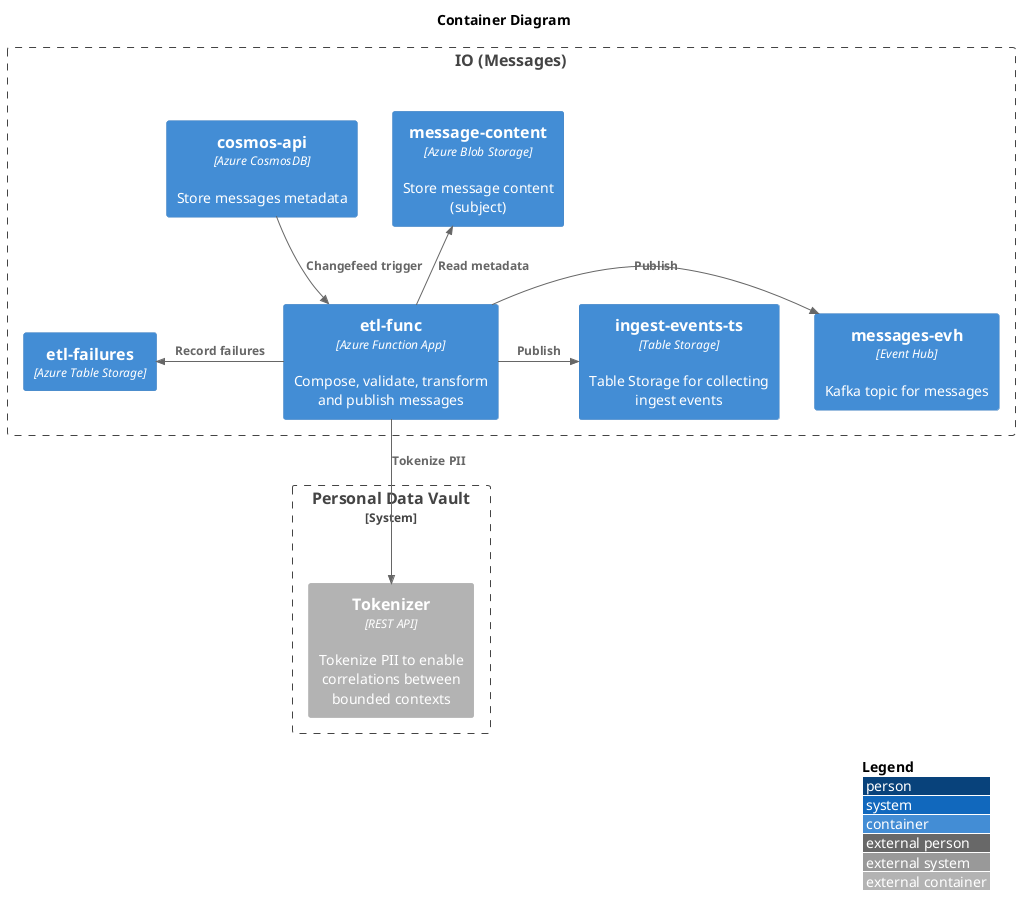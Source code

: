@startuml data-plan-container
!include <C4/C4_Context>
!include <C4/C4_Container>

LAYOUT_WITH_LEGEND()

title Container Diagram

Boundary(io, "IO (Messages)") {
  Container(apidb, "cosmos-api", "Azure CosmosDB", "Store messages metadata")
  Container(msgst, "message-content", "Azure Blob Storage", "Store message content (subject)")
  Container(etlfn, "etl-func", "Azure Function App", "Compose, validate, transform and publish messages")
  Container(msgevh, "messages-evh", "Event Hub", "Kafka topic for messages")
  Container(msgsentevents, "ingest-events-ts", "Table Storage", "Table Storage for collecting ingest events")
  Container(failtable, "etl-failures", "Azure Table Storage")
}

Rel_D(apidb, etlfn, "Changefeed trigger")
Rel_R(etlfn, msgevh, "Publish")
Rel_R(etlfn, msgsentevents, "Publish")

Rel_U(etlfn, msgst, "Read metadata")
Rel_L(etlfn, failtable, "Record failures")

System_Boundary(pdv, "Personal Data Vault") {
  Container_Ext(tok, "Tokenizer", "REST API", "Tokenize PII to enable correlations between bounded contexts")
}

Rel_D(etlfn, tok, "Tokenize PII")

@enduml
